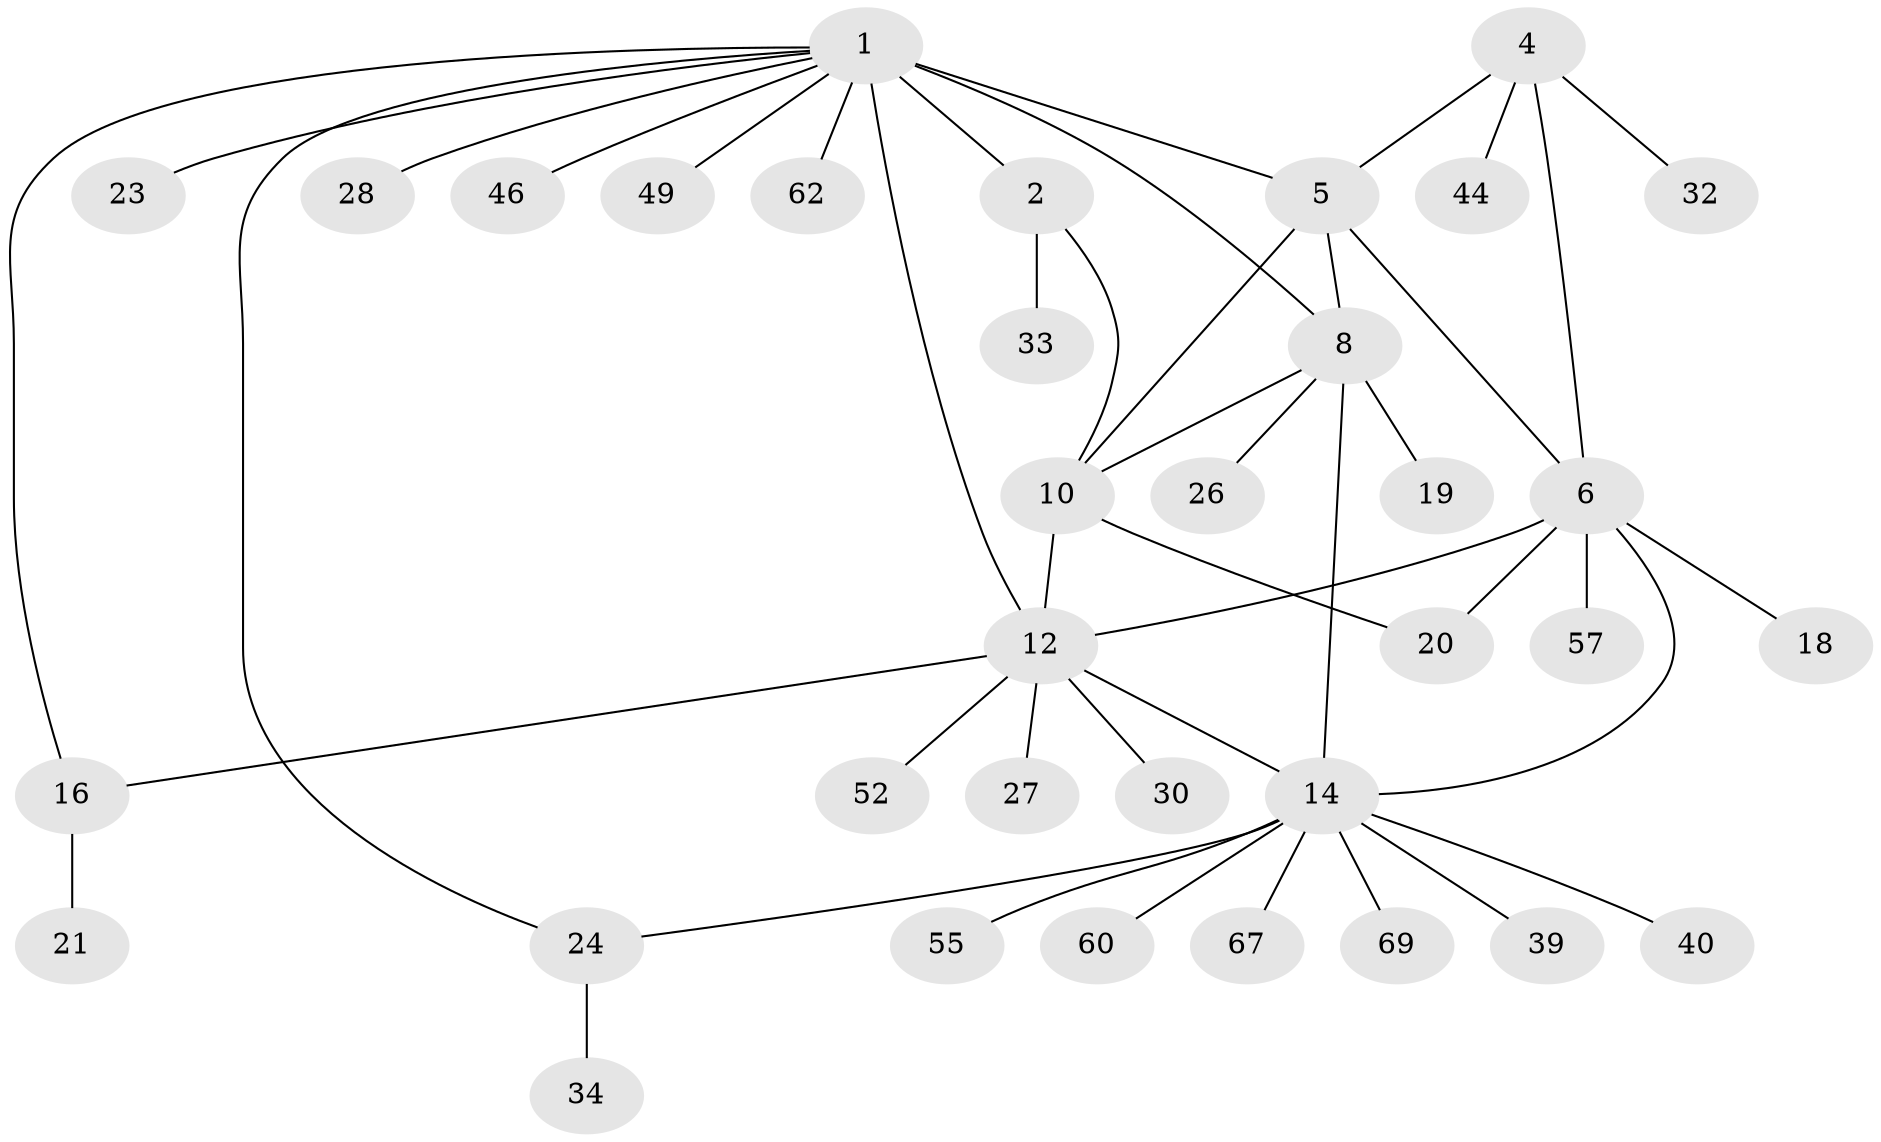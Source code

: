 // original degree distribution, {7: 0.02857142857142857, 4: 0.07142857142857142, 8: 0.02857142857142857, 5: 0.04285714285714286, 10: 0.02857142857142857, 6: 0.014285714285714285, 9: 0.014285714285714285, 1: 0.5428571428571428, 2: 0.2, 3: 0.02857142857142857}
// Generated by graph-tools (version 1.1) at 2025/19/03/04/25 18:19:47]
// undirected, 35 vertices, 45 edges
graph export_dot {
graph [start="1"]
  node [color=gray90,style=filled];
  1 [super="+7+3"];
  2;
  4 [super="+38+59+37+42+31"];
  5;
  6 [super="+15"];
  8 [super="+9+58+66"];
  10 [super="+11"];
  12 [super="+13+53+54"];
  14;
  16 [super="+25+65"];
  18;
  19;
  20;
  21;
  23;
  24;
  26;
  27 [super="+45"];
  28;
  30;
  32 [super="+48"];
  33;
  34;
  39 [super="+64"];
  40;
  44;
  46;
  49;
  52;
  55;
  57;
  60;
  62;
  67;
  69;
  1 -- 2 [weight=2];
  1 -- 5;
  1 -- 23;
  1 -- 49;
  1 -- 62;
  1 -- 16;
  1 -- 8 [weight=2];
  1 -- 24;
  1 -- 28;
  1 -- 12 [weight=2];
  1 -- 46;
  2 -- 10;
  2 -- 33;
  4 -- 5;
  4 -- 6;
  4 -- 44;
  4 -- 32;
  5 -- 6;
  5 -- 8;
  5 -- 10;
  6 -- 18;
  6 -- 57;
  6 -- 20;
  6 -- 14;
  6 -- 12;
  8 -- 14;
  8 -- 19;
  8 -- 26;
  8 -- 10 [weight=2];
  10 -- 12 [weight=2];
  10 -- 20;
  12 -- 14;
  12 -- 52;
  12 -- 27;
  12 -- 30;
  12 -- 16;
  14 -- 24;
  14 -- 39;
  14 -- 40;
  14 -- 55;
  14 -- 60;
  14 -- 67;
  14 -- 69;
  16 -- 21;
  24 -- 34;
}
